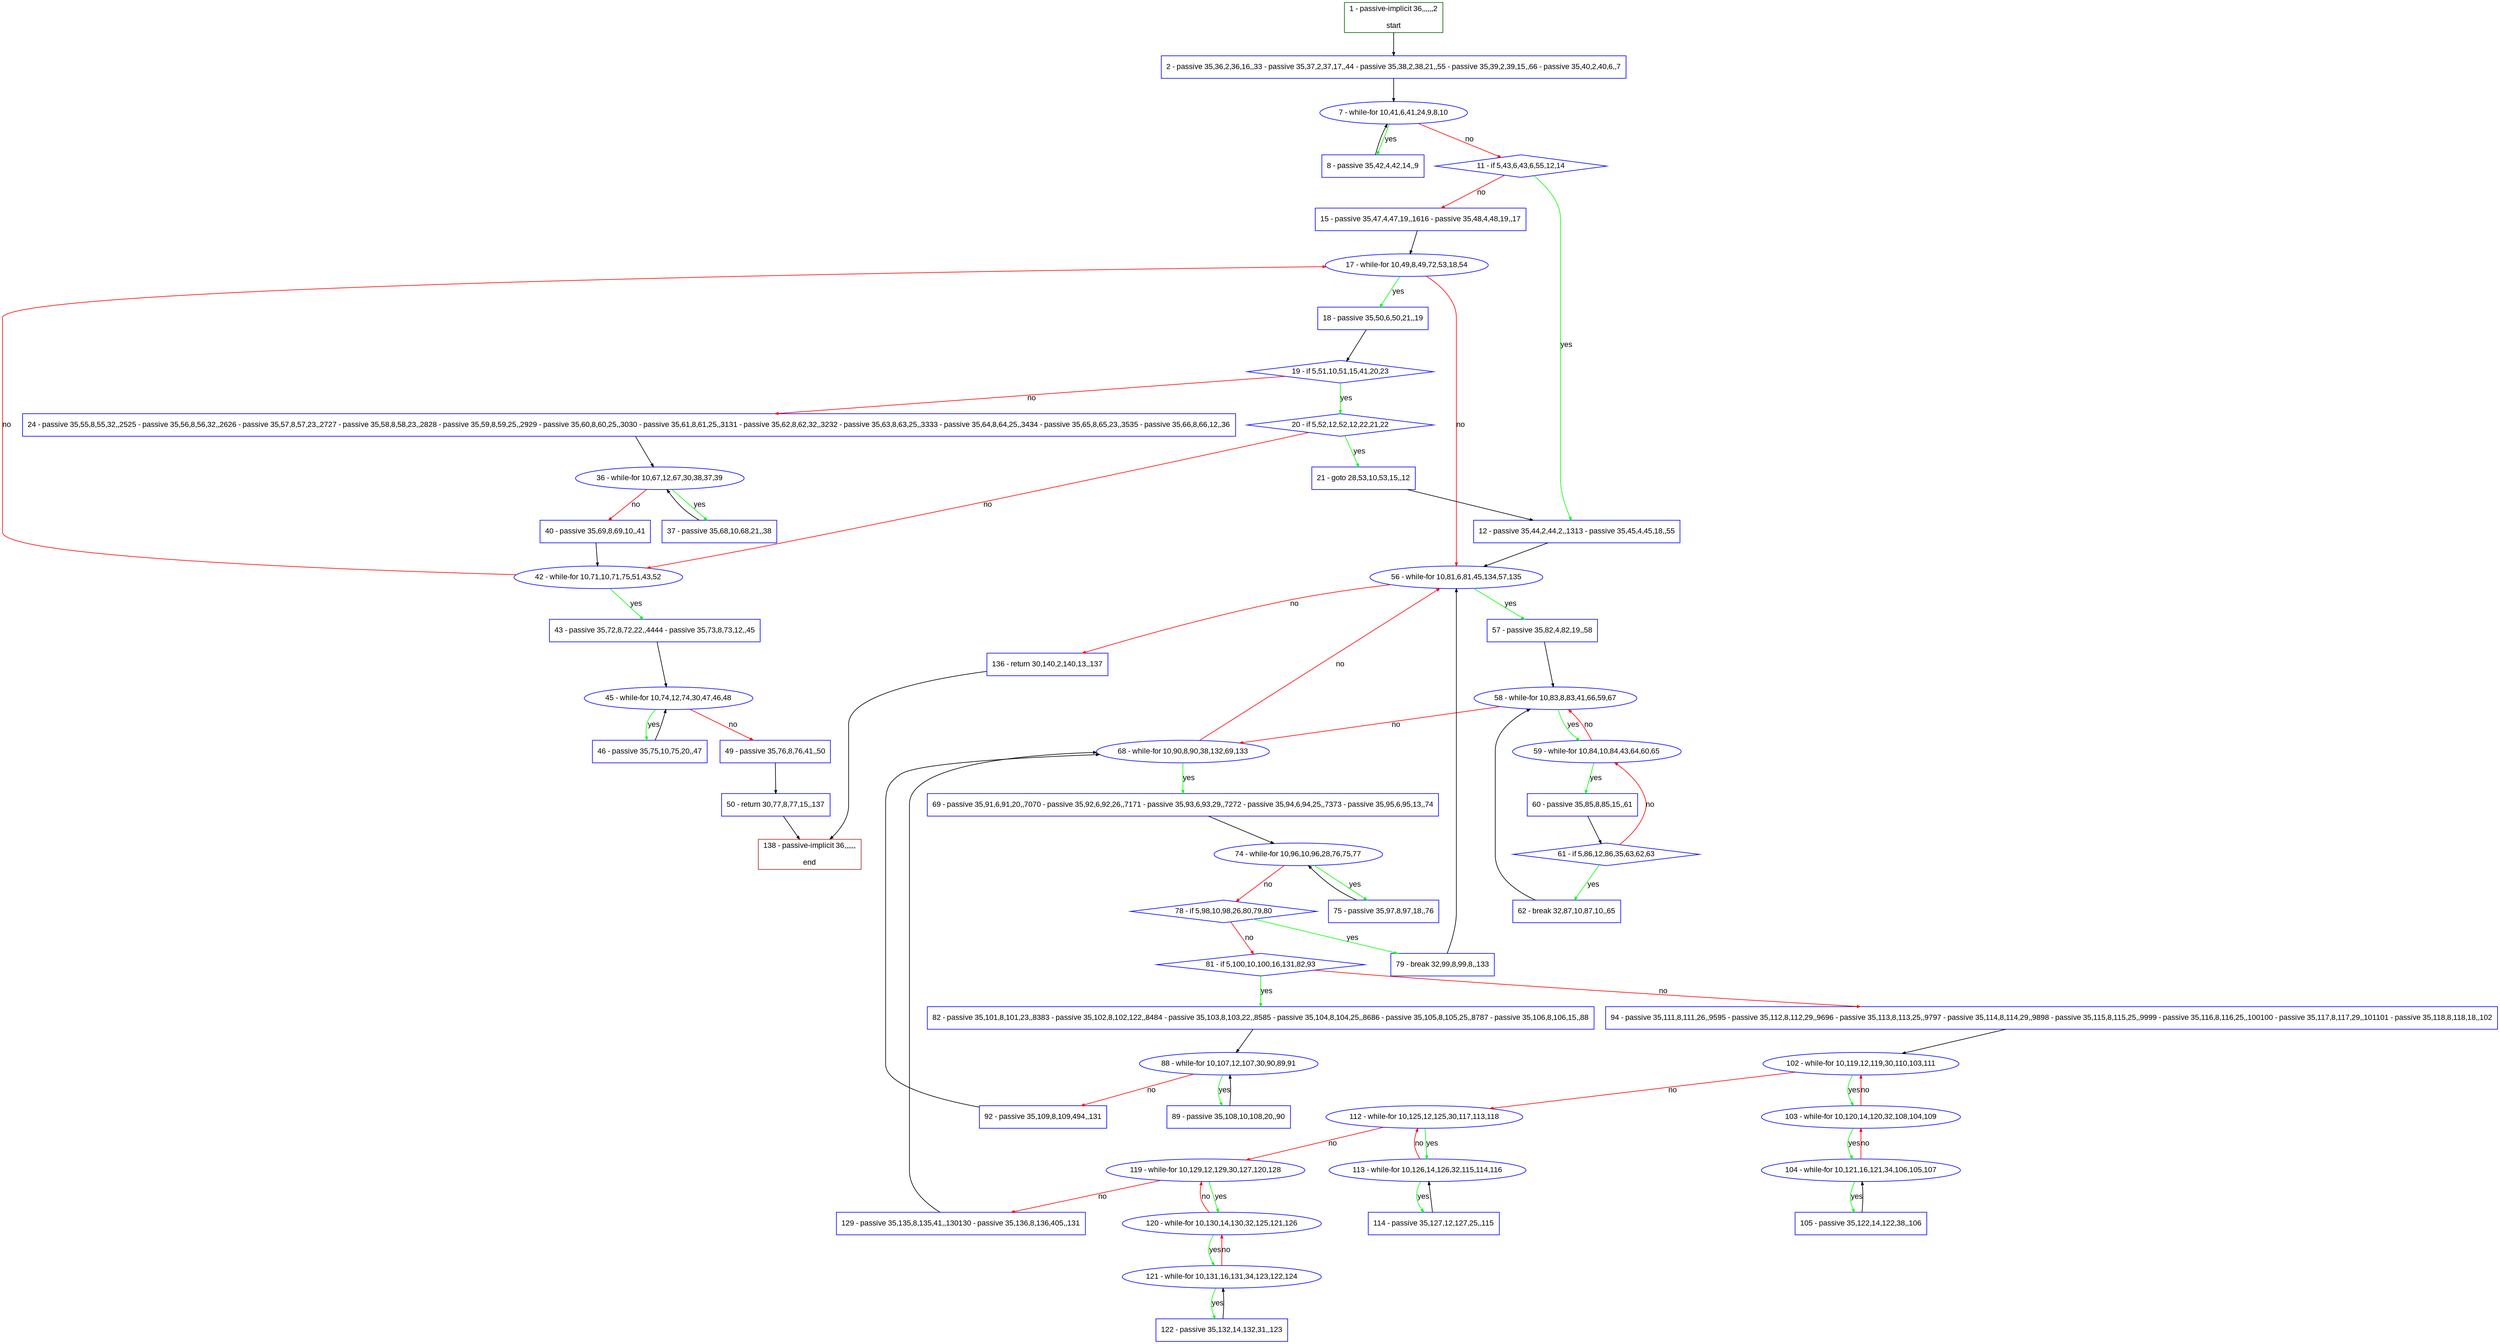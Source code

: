 digraph "" {
  graph [pack="true", label="", fontsize="12", packmode="clust", fontname="Arial", fillcolor="#FFFFCC", bgcolor="white", style="rounded,filled", compound="true"];
  node [node_initialized="no", label="", color="grey", fontsize="12", fillcolor="white", fontname="Arial", style="filled", shape="rectangle", compound="true", fixedsize="false"];
  edge [fontcolor="black", arrowhead="normal", arrowtail="none", arrowsize="0.5", ltail="", label="", color="black", fontsize="12", lhead="", fontname="Arial", dir="forward", compound="true"];
  __N1 [label="2 - passive 35,36,2,36,16,,33 - passive 35,37,2,37,17,,44 - passive 35,38,2,38,21,,55 - passive 35,39,2,39,15,,66 - passive 35,40,2,40,6,,7", color="#0000ff", fillcolor="#ffffff", style="filled", shape="box"];
  __N2 [label="1 - passive-implicit 36,,,,,,2\n\nstart", color="#006400", fillcolor="#ffffff", style="filled", shape="box"];
  __N3 [label="7 - while-for 10,41,6,41,24,9,8,10", color="#0000ff", fillcolor="#ffffff", style="filled", shape="oval"];
  __N4 [label="8 - passive 35,42,4,42,14,,9", color="#0000ff", fillcolor="#ffffff", style="filled", shape="box"];
  __N5 [label="11 - if 5,43,6,43,6,55,12,14", color="#0000ff", fillcolor="#ffffff", style="filled", shape="diamond"];
  __N6 [label="12 - passive 35,44,2,44,2,,1313 - passive 35,45,4,45,18,,55", color="#0000ff", fillcolor="#ffffff", style="filled", shape="box"];
  __N7 [label="15 - passive 35,47,4,47,19,,1616 - passive 35,48,4,48,19,,17", color="#0000ff", fillcolor="#ffffff", style="filled", shape="box"];
  __N8 [label="56 - while-for 10,81,6,81,45,134,57,135", color="#0000ff", fillcolor="#ffffff", style="filled", shape="oval"];
  __N9 [label="17 - while-for 10,49,8,49,72,53,18,54", color="#0000ff", fillcolor="#ffffff", style="filled", shape="oval"];
  __N10 [label="18 - passive 35,50,6,50,21,,19", color="#0000ff", fillcolor="#ffffff", style="filled", shape="box"];
  __N11 [label="19 - if 5,51,10,51,15,41,20,23", color="#0000ff", fillcolor="#ffffff", style="filled", shape="diamond"];
  __N12 [label="20 - if 5,52,12,52,12,22,21,22", color="#0000ff", fillcolor="#ffffff", style="filled", shape="diamond"];
  __N13 [label="24 - passive 35,55,8,55,32,,2525 - passive 35,56,8,56,32,,2626 - passive 35,57,8,57,23,,2727 - passive 35,58,8,58,23,,2828 - passive 35,59,8,59,25,,2929 - passive 35,60,8,60,25,,3030 - passive 35,61,8,61,25,,3131 - passive 35,62,8,62,32,,3232 - passive 35,63,8,63,25,,3333 - passive 35,64,8,64,25,,3434 - passive 35,65,8,65,23,,3535 - passive 35,66,8,66,12,,36", color="#0000ff", fillcolor="#ffffff", style="filled", shape="box"];
  __N14 [label="21 - goto 28,53,10,53,15,,12", color="#0000ff", fillcolor="#ffffff", style="filled", shape="box"];
  __N15 [label="42 - while-for 10,71,10,71,75,51,43,52", color="#0000ff", fillcolor="#ffffff", style="filled", shape="oval"];
  __N16 [label="36 - while-for 10,67,12,67,30,38,37,39", color="#0000ff", fillcolor="#ffffff", style="filled", shape="oval"];
  __N17 [label="37 - passive 35,68,10,68,21,,38", color="#0000ff", fillcolor="#ffffff", style="filled", shape="box"];
  __N18 [label="40 - passive 35,69,8,69,10,,41", color="#0000ff", fillcolor="#ffffff", style="filled", shape="box"];
  __N19 [label="43 - passive 35,72,8,72,22,,4444 - passive 35,73,8,73,12,,45", color="#0000ff", fillcolor="#ffffff", style="filled", shape="box"];
  __N20 [label="45 - while-for 10,74,12,74,30,47,46,48", color="#0000ff", fillcolor="#ffffff", style="filled", shape="oval"];
  __N21 [label="46 - passive 35,75,10,75,20,,47", color="#0000ff", fillcolor="#ffffff", style="filled", shape="box"];
  __N22 [label="49 - passive 35,76,8,76,41,,50", color="#0000ff", fillcolor="#ffffff", style="filled", shape="box"];
  __N23 [label="50 - return 30,77,8,77,15,,137", color="#0000ff", fillcolor="#ffffff", style="filled", shape="box"];
  __N24 [label="138 - passive-implicit 36,,,,,,\n\nend", color="#a52a2a", fillcolor="#ffffff", style="filled", shape="box"];
  __N25 [label="57 - passive 35,82,4,82,19,,58", color="#0000ff", fillcolor="#ffffff", style="filled", shape="box"];
  __N26 [label="136 - return 30,140,2,140,13,,137", color="#0000ff", fillcolor="#ffffff", style="filled", shape="box"];
  __N27 [label="58 - while-for 10,83,8,83,41,66,59,67", color="#0000ff", fillcolor="#ffffff", style="filled", shape="oval"];
  __N28 [label="59 - while-for 10,84,10,84,43,64,60,65", color="#0000ff", fillcolor="#ffffff", style="filled", shape="oval"];
  __N29 [label="68 - while-for 10,90,8,90,38,132,69,133", color="#0000ff", fillcolor="#ffffff", style="filled", shape="oval"];
  __N30 [label="60 - passive 35,85,8,85,15,,61", color="#0000ff", fillcolor="#ffffff", style="filled", shape="box"];
  __N31 [label="61 - if 5,86,12,86,35,63,62,63", color="#0000ff", fillcolor="#ffffff", style="filled", shape="diamond"];
  __N32 [label="62 - break 32,87,10,87,10,,65", color="#0000ff", fillcolor="#ffffff", style="filled", shape="box"];
  __N33 [label="69 - passive 35,91,6,91,20,,7070 - passive 35,92,6,92,26,,7171 - passive 35,93,6,93,29,,7272 - passive 35,94,6,94,25,,7373 - passive 35,95,6,95,13,,74", color="#0000ff", fillcolor="#ffffff", style="filled", shape="box"];
  __N34 [label="74 - while-for 10,96,10,96,28,76,75,77", color="#0000ff", fillcolor="#ffffff", style="filled", shape="oval"];
  __N35 [label="75 - passive 35,97,8,97,18,,76", color="#0000ff", fillcolor="#ffffff", style="filled", shape="box"];
  __N36 [label="78 - if 5,98,10,98,26,80,79,80", color="#0000ff", fillcolor="#ffffff", style="filled", shape="diamond"];
  __N37 [label="79 - break 32,99,8,99,8,,133", color="#0000ff", fillcolor="#ffffff", style="filled", shape="box"];
  __N38 [label="81 - if 5,100,10,100,16,131,82,93", color="#0000ff", fillcolor="#ffffff", style="filled", shape="diamond"];
  __N39 [label="82 - passive 35,101,8,101,23,,8383 - passive 35,102,8,102,122,,8484 - passive 35,103,8,103,22,,8585 - passive 35,104,8,104,25,,8686 - passive 35,105,8,105,25,,8787 - passive 35,106,8,106,15,,88", color="#0000ff", fillcolor="#ffffff", style="filled", shape="box"];
  __N40 [label="94 - passive 35,111,8,111,26,,9595 - passive 35,112,8,112,29,,9696 - passive 35,113,8,113,25,,9797 - passive 35,114,8,114,29,,9898 - passive 35,115,8,115,25,,9999 - passive 35,116,8,116,25,,100100 - passive 35,117,8,117,29,,101101 - passive 35,118,8,118,18,,102", color="#0000ff", fillcolor="#ffffff", style="filled", shape="box"];
  __N41 [label="88 - while-for 10,107,12,107,30,90,89,91", color="#0000ff", fillcolor="#ffffff", style="filled", shape="oval"];
  __N42 [label="89 - passive 35,108,10,108,20,,90", color="#0000ff", fillcolor="#ffffff", style="filled", shape="box"];
  __N43 [label="92 - passive 35,109,8,109,494,,131", color="#0000ff", fillcolor="#ffffff", style="filled", shape="box"];
  __N44 [label="102 - while-for 10,119,12,119,30,110,103,111", color="#0000ff", fillcolor="#ffffff", style="filled", shape="oval"];
  __N45 [label="103 - while-for 10,120,14,120,32,108,104,109", color="#0000ff", fillcolor="#ffffff", style="filled", shape="oval"];
  __N46 [label="112 - while-for 10,125,12,125,30,117,113,118", color="#0000ff", fillcolor="#ffffff", style="filled", shape="oval"];
  __N47 [label="104 - while-for 10,121,16,121,34,106,105,107", color="#0000ff", fillcolor="#ffffff", style="filled", shape="oval"];
  __N48 [label="105 - passive 35,122,14,122,38,,106", color="#0000ff", fillcolor="#ffffff", style="filled", shape="box"];
  __N49 [label="113 - while-for 10,126,14,126,32,115,114,116", color="#0000ff", fillcolor="#ffffff", style="filled", shape="oval"];
  __N50 [label="119 - while-for 10,129,12,129,30,127,120,128", color="#0000ff", fillcolor="#ffffff", style="filled", shape="oval"];
  __N51 [label="114 - passive 35,127,12,127,25,,115", color="#0000ff", fillcolor="#ffffff", style="filled", shape="box"];
  __N52 [label="120 - while-for 10,130,14,130,32,125,121,126", color="#0000ff", fillcolor="#ffffff", style="filled", shape="oval"];
  __N53 [label="129 - passive 35,135,8,135,41,,130130 - passive 35,136,8,136,405,,131", color="#0000ff", fillcolor="#ffffff", style="filled", shape="box"];
  __N54 [label="121 - while-for 10,131,16,131,34,123,122,124", color="#0000ff", fillcolor="#ffffff", style="filled", shape="oval"];
  __N55 [label="122 - passive 35,132,14,132,31,,123", color="#0000ff", fillcolor="#ffffff", style="filled", shape="box"];
  __N2 -> __N1 [arrowhead="normal", arrowtail="none", color="#000000", label="", dir="forward"];
  __N1 -> __N3 [arrowhead="normal", arrowtail="none", color="#000000", label="", dir="forward"];
  __N3 -> __N4 [arrowhead="normal", arrowtail="none", color="#00ff00", label="yes", dir="forward"];
  __N4 -> __N3 [arrowhead="normal", arrowtail="none", color="#000000", label="", dir="forward"];
  __N3 -> __N5 [arrowhead="normal", arrowtail="none", color="#ff0000", label="no", dir="forward"];
  __N5 -> __N6 [arrowhead="normal", arrowtail="none", color="#00ff00", label="yes", dir="forward"];
  __N5 -> __N7 [arrowhead="normal", arrowtail="none", color="#ff0000", label="no", dir="forward"];
  __N6 -> __N8 [arrowhead="normal", arrowtail="none", color="#000000", label="", dir="forward"];
  __N7 -> __N9 [arrowhead="normal", arrowtail="none", color="#000000", label="", dir="forward"];
  __N9 -> __N10 [arrowhead="normal", arrowtail="none", color="#00ff00", label="yes", dir="forward"];
  __N9 -> __N8 [arrowhead="normal", arrowtail="none", color="#ff0000", label="no", dir="forward"];
  __N10 -> __N11 [arrowhead="normal", arrowtail="none", color="#000000", label="", dir="forward"];
  __N11 -> __N12 [arrowhead="normal", arrowtail="none", color="#00ff00", label="yes", dir="forward"];
  __N11 -> __N13 [arrowhead="normal", arrowtail="none", color="#ff0000", label="no", dir="forward"];
  __N12 -> __N14 [arrowhead="normal", arrowtail="none", color="#00ff00", label="yes", dir="forward"];
  __N12 -> __N15 [arrowhead="normal", arrowtail="none", color="#ff0000", label="no", dir="forward"];
  __N14 -> __N6 [arrowhead="normal", arrowtail="none", color="#000000", label="", dir="forward"];
  __N13 -> __N16 [arrowhead="normal", arrowtail="none", color="#000000", label="", dir="forward"];
  __N16 -> __N17 [arrowhead="normal", arrowtail="none", color="#00ff00", label="yes", dir="forward"];
  __N17 -> __N16 [arrowhead="normal", arrowtail="none", color="#000000", label="", dir="forward"];
  __N16 -> __N18 [arrowhead="normal", arrowtail="none", color="#ff0000", label="no", dir="forward"];
  __N18 -> __N15 [arrowhead="normal", arrowtail="none", color="#000000", label="", dir="forward"];
  __N15 -> __N9 [arrowhead="normal", arrowtail="none", color="#ff0000", label="no", dir="forward"];
  __N15 -> __N19 [arrowhead="normal", arrowtail="none", color="#00ff00", label="yes", dir="forward"];
  __N19 -> __N20 [arrowhead="normal", arrowtail="none", color="#000000", label="", dir="forward"];
  __N20 -> __N21 [arrowhead="normal", arrowtail="none", color="#00ff00", label="yes", dir="forward"];
  __N21 -> __N20 [arrowhead="normal", arrowtail="none", color="#000000", label="", dir="forward"];
  __N20 -> __N22 [arrowhead="normal", arrowtail="none", color="#ff0000", label="no", dir="forward"];
  __N22 -> __N23 [arrowhead="normal", arrowtail="none", color="#000000", label="", dir="forward"];
  __N23 -> __N24 [arrowhead="normal", arrowtail="none", color="#000000", label="", dir="forward"];
  __N8 -> __N25 [arrowhead="normal", arrowtail="none", color="#00ff00", label="yes", dir="forward"];
  __N8 -> __N26 [arrowhead="normal", arrowtail="none", color="#ff0000", label="no", dir="forward"];
  __N25 -> __N27 [arrowhead="normal", arrowtail="none", color="#000000", label="", dir="forward"];
  __N27 -> __N28 [arrowhead="normal", arrowtail="none", color="#00ff00", label="yes", dir="forward"];
  __N28 -> __N27 [arrowhead="normal", arrowtail="none", color="#ff0000", label="no", dir="forward"];
  __N27 -> __N29 [arrowhead="normal", arrowtail="none", color="#ff0000", label="no", dir="forward"];
  __N28 -> __N30 [arrowhead="normal", arrowtail="none", color="#00ff00", label="yes", dir="forward"];
  __N30 -> __N31 [arrowhead="normal", arrowtail="none", color="#000000", label="", dir="forward"];
  __N31 -> __N28 [arrowhead="normal", arrowtail="none", color="#ff0000", label="no", dir="forward"];
  __N31 -> __N32 [arrowhead="normal", arrowtail="none", color="#00ff00", label="yes", dir="forward"];
  __N32 -> __N27 [arrowhead="normal", arrowtail="none", color="#000000", label="", dir="forward"];
  __N29 -> __N8 [arrowhead="normal", arrowtail="none", color="#ff0000", label="no", dir="forward"];
  __N29 -> __N33 [arrowhead="normal", arrowtail="none", color="#00ff00", label="yes", dir="forward"];
  __N33 -> __N34 [arrowhead="normal", arrowtail="none", color="#000000", label="", dir="forward"];
  __N34 -> __N35 [arrowhead="normal", arrowtail="none", color="#00ff00", label="yes", dir="forward"];
  __N35 -> __N34 [arrowhead="normal", arrowtail="none", color="#000000", label="", dir="forward"];
  __N34 -> __N36 [arrowhead="normal", arrowtail="none", color="#ff0000", label="no", dir="forward"];
  __N36 -> __N37 [arrowhead="normal", arrowtail="none", color="#00ff00", label="yes", dir="forward"];
  __N36 -> __N38 [arrowhead="normal", arrowtail="none", color="#ff0000", label="no", dir="forward"];
  __N37 -> __N8 [arrowhead="normal", arrowtail="none", color="#000000", label="", dir="forward"];
  __N38 -> __N39 [arrowhead="normal", arrowtail="none", color="#00ff00", label="yes", dir="forward"];
  __N38 -> __N40 [arrowhead="normal", arrowtail="none", color="#ff0000", label="no", dir="forward"];
  __N39 -> __N41 [arrowhead="normal", arrowtail="none", color="#000000", label="", dir="forward"];
  __N41 -> __N42 [arrowhead="normal", arrowtail="none", color="#00ff00", label="yes", dir="forward"];
  __N42 -> __N41 [arrowhead="normal", arrowtail="none", color="#000000", label="", dir="forward"];
  __N41 -> __N43 [arrowhead="normal", arrowtail="none", color="#ff0000", label="no", dir="forward"];
  __N43 -> __N29 [arrowhead="normal", arrowtail="none", color="#000000", label="", dir="forward"];
  __N40 -> __N44 [arrowhead="normal", arrowtail="none", color="#000000", label="", dir="forward"];
  __N44 -> __N45 [arrowhead="normal", arrowtail="none", color="#00ff00", label="yes", dir="forward"];
  __N45 -> __N44 [arrowhead="normal", arrowtail="none", color="#ff0000", label="no", dir="forward"];
  __N44 -> __N46 [arrowhead="normal", arrowtail="none", color="#ff0000", label="no", dir="forward"];
  __N45 -> __N47 [arrowhead="normal", arrowtail="none", color="#00ff00", label="yes", dir="forward"];
  __N47 -> __N45 [arrowhead="normal", arrowtail="none", color="#ff0000", label="no", dir="forward"];
  __N47 -> __N48 [arrowhead="normal", arrowtail="none", color="#00ff00", label="yes", dir="forward"];
  __N48 -> __N47 [arrowhead="normal", arrowtail="none", color="#000000", label="", dir="forward"];
  __N46 -> __N49 [arrowhead="normal", arrowtail="none", color="#00ff00", label="yes", dir="forward"];
  __N49 -> __N46 [arrowhead="normal", arrowtail="none", color="#ff0000", label="no", dir="forward"];
  __N46 -> __N50 [arrowhead="normal", arrowtail="none", color="#ff0000", label="no", dir="forward"];
  __N49 -> __N51 [arrowhead="normal", arrowtail="none", color="#00ff00", label="yes", dir="forward"];
  __N51 -> __N49 [arrowhead="normal", arrowtail="none", color="#000000", label="", dir="forward"];
  __N50 -> __N52 [arrowhead="normal", arrowtail="none", color="#00ff00", label="yes", dir="forward"];
  __N52 -> __N50 [arrowhead="normal", arrowtail="none", color="#ff0000", label="no", dir="forward"];
  __N50 -> __N53 [arrowhead="normal", arrowtail="none", color="#ff0000", label="no", dir="forward"];
  __N52 -> __N54 [arrowhead="normal", arrowtail="none", color="#00ff00", label="yes", dir="forward"];
  __N54 -> __N52 [arrowhead="normal", arrowtail="none", color="#ff0000", label="no", dir="forward"];
  __N54 -> __N55 [arrowhead="normal", arrowtail="none", color="#00ff00", label="yes", dir="forward"];
  __N55 -> __N54 [arrowhead="normal", arrowtail="none", color="#000000", label="", dir="forward"];
  __N53 -> __N29 [arrowhead="normal", arrowtail="none", color="#000000", label="", dir="forward"];
  __N26 -> __N24 [arrowhead="normal", arrowtail="none", color="#000000", label="", dir="forward"];
}
